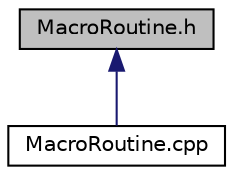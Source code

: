 digraph "MacroRoutine.h"
{
 // LATEX_PDF_SIZE
  edge [fontname="Helvetica",fontsize="10",labelfontname="Helvetica",labelfontsize="10"];
  node [fontname="Helvetica",fontsize="10",shape=record];
  Node1 [label="MacroRoutine.h",height=0.2,width=0.4,color="black", fillcolor="grey75", style="filled", fontcolor="black",tooltip="Class representing a macro routine that can execute a series of Devices."];
  Node1 -> Node2 [dir="back",color="midnightblue",fontsize="10",style="solid",fontname="Helvetica"];
  Node2 [label="MacroRoutine.cpp",height=0.2,width=0.4,color="black", fillcolor="white", style="filled",URL="$MacroRoutine_8cpp.html",tooltip="Constructs a MacroRoutine with a given name."];
}
